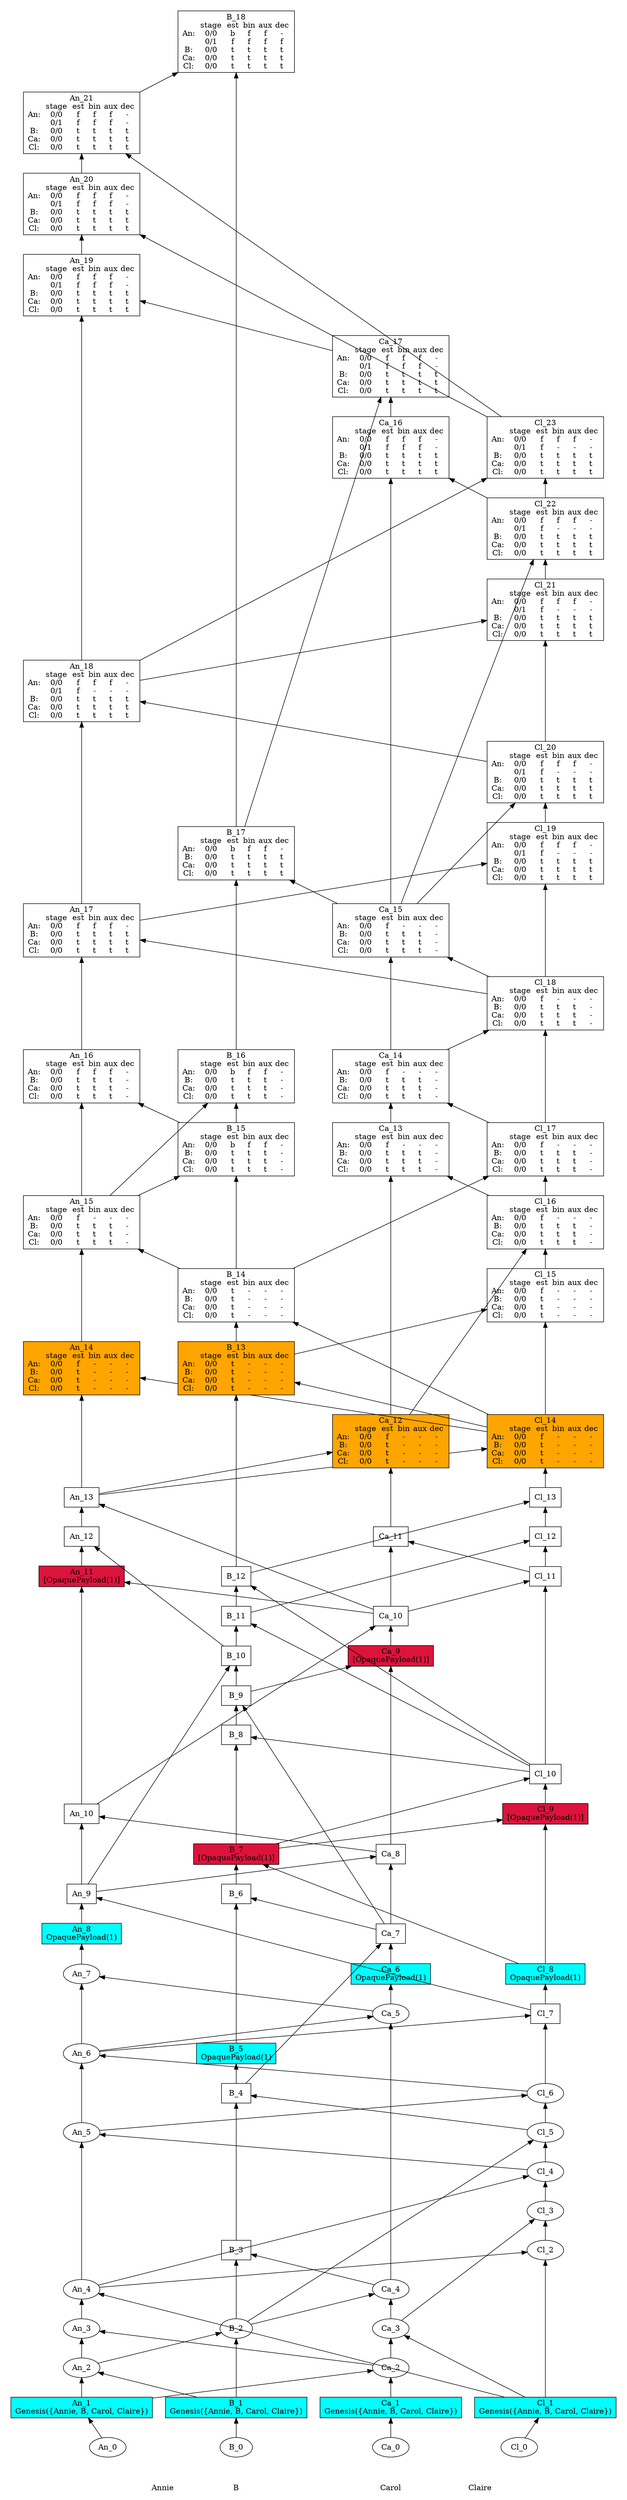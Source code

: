 /// our_id: Annie
/// peer_list: {
///   Annie: PeerState(VOTE|SEND|RECV)
///   B: PeerState(VOTE|SEND|RECV)
///   Carol: PeerState(VOTE|SEND|RECV)
///   Claire: PeerState(VOTE|SEND|RECV)
/// }
digraph GossipGraph {
  splines=false
  rankdir=BT

  style=invis
  subgraph cluster_Annie {
    label="Annie"
    "Annie" [style=invis]
    "Annie" -> "An_0" [style=invis]
    "An_0" -> "An_1" [minlen=1]
    "An_1" -> "An_2" [minlen=1]
    "An_2" -> "An_3" [minlen=1]
    "An_3" -> "An_4" [minlen=1]
    "An_4" -> "An_5" [minlen=4]
    "An_5" -> "An_6" [minlen=2]
    "An_6" -> "An_7" [minlen=2]
    "An_7" -> "An_8" [minlen=1]
    "An_8" -> "An_9" [minlen=1]
    "An_9" -> "An_10" [minlen=2]
    "An_10" -> "An_11" [minlen=6]
    "An_11" -> "An_12" [minlen=1]
    "An_12" -> "An_13" [minlen=1]
    "An_13" -> "An_14" [minlen=2]
    "An_14" -> "An_15" [minlen=2]
    "An_15" -> "An_16" [minlen=2]
    "An_16" -> "An_17" [minlen=2]
    "An_17" -> "An_18" [minlen=3]
    "An_18" -> "An_19" [minlen=5]
    "An_19" -> "An_20" [minlen=1]
    "An_20" -> "An_21" [minlen=1]
  }
  "B_1" -> "An_2" [constraint=false]
  "Ca_2" -> "An_3" [constraint=false]
  "Cl_1" -> "An_4" [constraint=false]
  "Cl_4" -> "An_5" [constraint=false]
  "Cl_6" -> "An_6" [constraint=false]
  "Ca_5" -> "An_7" [constraint=false]
  "Cl_7" -> "An_9" [constraint=false]
  "Ca_8" -> "An_10" [constraint=false]
  "Ca_10" -> "An_11" [constraint=false]
  "B_10" -> "An_12" [constraint=false]
  "Ca_10" -> "An_13" [constraint=false]
  "Cl_14" -> "An_14" [constraint=false]
  "B_14" -> "An_15" [constraint=false]
  "B_15" -> "An_16" [constraint=false]
  "Cl_18" -> "An_17" [constraint=false]
  "Cl_20" -> "An_18" [constraint=false]
  "Ca_17" -> "An_19" [constraint=false]
  "Cl_23" -> "An_20" [constraint=false]
  "Cl_23" -> "An_21" [constraint=false]

  style=invis
  subgraph cluster_B {
    label="B"
    "B" [style=invis]
    "B" -> "B_0" [style=invis]
    "B_0" -> "B_1" [minlen=1]
    "B_1" -> "B_2" [minlen=2]
    "B_2" -> "B_3" [minlen=2]
    "B_3" -> "B_4" [minlen=4]
    "B_4" -> "B_5" [minlen=1]
    "B_5" -> "B_6" [minlen=4]
    "B_6" -> "B_7" [minlen=1]
    "B_7" -> "B_8" [minlen=3]
    "B_8" -> "B_9" [minlen=1]
    "B_9" -> "B_10" [minlen=1]
    "B_10" -> "B_11" [minlen=1]
    "B_11" -> "B_12" [minlen=1]
    "B_12" -> "B_13" [minlen=4]
    "B_13" -> "B_14" [minlen=1]
    "B_14" -> "B_15" [minlen=2]
    "B_15" -> "B_16" [minlen=1]
    "B_16" -> "B_17" [minlen=3]
    "B_17" -> "B_18" [minlen=10]
  }
  "An_2" -> "B_2" [constraint=false]
  "Ca_4" -> "B_3" [constraint=false]
  "Cl_5" -> "B_4" [constraint=false]
  "Ca_7" -> "B_6" [constraint=false]
  "Cl_8" -> "B_7" [constraint=false]
  "Cl_10" -> "B_8" [constraint=false]
  "Ca_7" -> "B_9" [constraint=false]
  "An_9" -> "B_10" [constraint=false]
  "Cl_10" -> "B_11" [constraint=false]
  "Cl_10" -> "B_12" [constraint=false]
  "Cl_14" -> "B_13" [constraint=false]
  "Cl_14" -> "B_14" [constraint=false]
  "An_15" -> "B_15" [constraint=false]
  "An_15" -> "B_16" [constraint=false]
  "Ca_15" -> "B_17" [constraint=false]
  "An_21" -> "B_18" [constraint=false]

  style=invis
  subgraph cluster_Carol {
    label="Carol"
    "Carol" [style=invis]
    "Carol" -> "Ca_0" [style=invis]
    "Ca_0" -> "Ca_1" [minlen=1]
    "Ca_1" -> "Ca_2" [minlen=1]
    "Ca_2" -> "Ca_3" [minlen=1]
    "Ca_3" -> "Ca_4" [minlen=1]
    "Ca_4" -> "Ca_5" [minlen=7]
    "Ca_5" -> "Ca_6" [minlen=1]
    "Ca_6" -> "Ca_7" [minlen=1]
    "Ca_7" -> "Ca_8" [minlen=2]
    "Ca_8" -> "Ca_9" [minlen=5]
    "Ca_9" -> "Ca_10" [minlen=1]
    "Ca_10" -> "Ca_11" [minlen=2]
    "Ca_11" -> "Ca_12" [minlen=2]
    "Ca_12" -> "Ca_13" [minlen=4]
    "Ca_13" -> "Ca_14" [minlen=1]
    "Ca_14" -> "Ca_15" [minlen=2]
    "Ca_15" -> "Ca_16" [minlen=6]
    "Ca_16" -> "Ca_17" [minlen=1]
  }
  "An_1" -> "Ca_2" [constraint=false]
  "Cl_1" -> "Ca_3" [constraint=false]
  "B_2" -> "Ca_4" [constraint=false]
  "An_6" -> "Ca_5" [constraint=false]
  "B_4" -> "Ca_7" [constraint=false]
  "An_9" -> "Ca_8" [constraint=false]
  "B_9" -> "Ca_9" [constraint=false]
  "An_10" -> "Ca_10" [constraint=false]
  "Cl_11" -> "Ca_11" [constraint=false]
  "An_13" -> "Ca_12" [constraint=false]
  "Cl_16" -> "Ca_13" [constraint=false]
  "Cl_17" -> "Ca_14" [constraint=false]
  "Cl_18" -> "Ca_15" [constraint=false]
  "Cl_22" -> "Ca_16" [constraint=false]
  "B_17" -> "Ca_17" [constraint=false]

  style=invis
  subgraph cluster_Claire {
    label="Claire"
    "Claire" [style=invis]
    "Claire" -> "Cl_0" [style=invis]
    "Cl_0" -> "Cl_1" [minlen=1]
    "Cl_1" -> "Cl_2" [minlen=4]
    "Cl_2" -> "Cl_3" [minlen=1]
    "Cl_3" -> "Cl_4" [minlen=1]
    "Cl_4" -> "Cl_5" [minlen=1]
    "Cl_5" -> "Cl_6" [minlen=1]
    "Cl_6" -> "Cl_7" [minlen=2]
    "Cl_7" -> "Cl_8" [minlen=1]
    "Cl_8" -> "Cl_9" [minlen=4]
    "Cl_9" -> "Cl_10" [minlen=1]
    "Cl_10" -> "Cl_11" [minlen=5]
    "Cl_11" -> "Cl_12" [minlen=1]
    "Cl_12" -> "Cl_13" [minlen=1]
    "Cl_13" -> "Cl_14" [minlen=1]
    "Cl_14" -> "Cl_15" [minlen=2]
    "Cl_15" -> "Cl_16" [minlen=1]
    "Cl_16" -> "Cl_17" [minlen=1]
    "Cl_17" -> "Cl_18" [minlen=2]
    "Cl_18" -> "Cl_19" [minlen=2]
    "Cl_19" -> "Cl_20" [minlen=1]
    "Cl_20" -> "Cl_21" [minlen=2]
    "Cl_21" -> "Cl_22" [minlen=1]
    "Cl_22" -> "Cl_23" [minlen=1]
  }
  "An_4" -> "Cl_2" [constraint=false]
  "Ca_3" -> "Cl_3" [constraint=false]
  "An_4" -> "Cl_4" [constraint=false]
  "B_2" -> "Cl_5" [constraint=false]
  "An_5" -> "Cl_6" [constraint=false]
  "An_6" -> "Cl_7" [constraint=false]
  "B_7" -> "Cl_9" [constraint=false]
  "B_7" -> "Cl_10" [constraint=false]
  "Ca_10" -> "Cl_11" [constraint=false]
  "B_11" -> "Cl_12" [constraint=false]
  "B_12" -> "Cl_13" [constraint=false]
  "An_13" -> "Cl_14" [constraint=false]
  "B_13" -> "Cl_15" [constraint=false]
  "Ca_12" -> "Cl_16" [constraint=false]
  "B_14" -> "Cl_17" [constraint=false]
  "Ca_14" -> "Cl_18" [constraint=false]
  "An_17" -> "Cl_19" [constraint=false]
  "Ca_15" -> "Cl_20" [constraint=false]
  "An_18" -> "Cl_21" [constraint=false]
  "Ca_15" -> "Cl_22" [constraint=false]
  "An_18" -> "Cl_23" [constraint=false]

  {
    rank=same
    "Annie" [style=filled, color=white]
    "B" [style=filled, color=white]
    "Carol" [style=filled, color=white]
    "Claire" [style=filled, color=white]
  }
  "Annie" -> "B" -> "Carol" -> "Claire" [style=invis]

/// ===== details of events =====
  "An_0" [fillcolor=white, label=<<table border="0" cellborder="0" cellpadding="0" cellspacing="0">
<tr><td colspan="6">An_0</td></tr>
</table>>]
/// cause: Initial
/// last_ancestors: {Annie: 0}

  "An_1" [style=filled, fillcolor=cyan, shape=rectangle, label=<<table border="0" cellborder="0" cellpadding="0" cellspacing="0">
<tr><td colspan="6">An_1</td></tr>
<tr><td colspan="6">Genesis({Annie, B, Carol, Claire})</td></tr>
</table>>]
/// cause: Observation(Genesis({Annie, B, Carol, Claire}))
/// last_ancestors: {Annie: 1}

  "An_2" [fillcolor=white, label=<<table border="0" cellborder="0" cellpadding="0" cellspacing="0">
<tr><td colspan="6">An_2</td></tr>
</table>>]
/// cause: Request
/// last_ancestors: {Annie: 2, B: 1}

  "An_3" [fillcolor=white, label=<<table border="0" cellborder="0" cellpadding="0" cellspacing="0">
<tr><td colspan="6">An_3</td></tr>
</table>>]
/// cause: Response
/// last_ancestors: {Annie: 3, B: 1, Carol: 2}

  "An_4" [fillcolor=white, label=<<table border="0" cellborder="0" cellpadding="0" cellspacing="0">
<tr><td colspan="6">An_4</td></tr>
</table>>]
/// cause: Request
/// last_ancestors: {Annie: 4, B: 1, Carol: 2, Claire: 1}

  "An_5" [fillcolor=white, label=<<table border="0" cellborder="0" cellpadding="0" cellspacing="0">
<tr><td colspan="6">An_5</td></tr>
</table>>]
/// cause: Response
/// last_ancestors: {Annie: 5, B: 1, Carol: 3, Claire: 4}

  "An_6" [fillcolor=white, label=<<table border="0" cellborder="0" cellpadding="0" cellspacing="0">
<tr><td colspan="6">An_6</td></tr>
</table>>]
/// cause: Response
/// last_ancestors: {Annie: 6, B: 2, Carol: 3, Claire: 6}

  "An_7" [fillcolor=white, label=<<table border="0" cellborder="0" cellpadding="0" cellspacing="0">
<tr><td colspan="6">An_7</td></tr>
</table>>]
/// cause: Response
/// last_ancestors: {Annie: 7, B: 2, Carol: 5, Claire: 6}

  "An_8" [style=filled, fillcolor=cyan, shape=rectangle, label=<<table border="0" cellborder="0" cellpadding="0" cellspacing="0">
<tr><td colspan="6">An_8</td></tr>
<tr><td colspan="6">OpaquePayload(1)</td></tr>
</table>>]
/// cause: Observation(OpaquePayload(1))
/// last_ancestors: {Annie: 8, B: 2, Carol: 5, Claire: 6}

  "An_9" [fillcolor=white, shape=rectangle, label=<<table border="0" cellborder="0" cellpadding="0" cellspacing="0">
<tr><td colspan="6">An_9</td></tr>
</table>>]
/// cause: Response
/// last_ancestors: {Annie: 9, B: 2, Carol: 5, Claire: 7}

  "An_10" [fillcolor=white, shape=rectangle, label=<<table border="0" cellborder="0" cellpadding="0" cellspacing="0">
<tr><td colspan="6">An_10</td></tr>
</table>>]
/// cause: Response
/// last_ancestors: {Annie: 10, B: 4, Carol: 8, Claire: 7}

  "An_11" [style=filled, fillcolor=crimson, shape=rectangle, label=<<table border="0" cellborder="0" cellpadding="0" cellspacing="0">
<tr><td colspan="6">An_11</td></tr>
<tr><td colspan="6">[OpaquePayload(1)]</td></tr></table>>]
/// cause: Response
/// last_ancestors: {Annie: 11, B: 9, Carol: 10, Claire: 10}

  "An_12" [fillcolor=white, shape=rectangle, label=<<table border="0" cellborder="0" cellpadding="0" cellspacing="0">
<tr><td colspan="6">An_12</td></tr>
</table>>]
/// cause: Response
/// last_ancestors: {Annie: 12, B: 10, Carol: 10, Claire: 10}

  "An_13" [fillcolor=white, shape=rectangle, label=<<table border="0" cellborder="0" cellpadding="0" cellspacing="0">
<tr><td colspan="6">An_13</td></tr>
</table>>]
/// cause: Request
/// last_ancestors: {Annie: 13, B: 10, Carol: 10, Claire: 10}

  "An_14" [style=filled, fillcolor=orange, shape=rectangle, label=<<table border="0" cellborder="0" cellpadding="0" cellspacing="0">
<tr><td colspan="6">An_14</td></tr>
<tr><td></td><td width="50">stage</td><td width="30">est</td><td width="30">bin</td><td width="30">aux</td><td width="30">dec</td></tr>
<tr><td>An: </td><td>0/0</td><td>f</td><td>-</td><td>-</td><td>-</td></tr>
<tr><td>B: </td><td>0/0</td><td>t</td><td>-</td><td>-</td><td>-</td></tr>
<tr><td>Ca: </td><td>0/0</td><td>t</td><td>-</td><td>-</td><td>-</td></tr>
<tr><td>Cl: </td><td>0/0</td><td>t</td><td>-</td><td>-</td><td>-</td></tr></table>>]
/// cause: Response
/// last_ancestors: {Annie: 14, B: 12, Carol: 10, Claire: 14}

  "An_15" [fillcolor=white, shape=rectangle, label=<<table border="0" cellborder="0" cellpadding="0" cellspacing="0">
<tr><td colspan="6">An_15</td></tr>
<tr><td></td><td width="50">stage</td><td width="30">est</td><td width="30">bin</td><td width="30">aux</td><td width="30">dec</td></tr>
<tr><td>An: </td><td>0/0</td><td>f</td><td>-</td><td>-</td><td>-</td></tr>
<tr><td>B: </td><td>0/0</td><td>t</td><td>t</td><td>t</td><td>-</td></tr>
<tr><td>Ca: </td><td>0/0</td><td>t</td><td>t</td><td>t</td><td>-</td></tr>
<tr><td>Cl: </td><td>0/0</td><td>t</td><td>t</td><td>t</td><td>-</td></tr></table>>]
/// cause: Request
/// last_ancestors: {Annie: 15, B: 14, Carol: 10, Claire: 14}

  "An_16" [fillcolor=white, shape=rectangle, label=<<table border="0" cellborder="0" cellpadding="0" cellspacing="0">
<tr><td colspan="6">An_16</td></tr>
<tr><td></td><td width="50">stage</td><td width="30">est</td><td width="30">bin</td><td width="30">aux</td><td width="30">dec</td></tr>
<tr><td>An: </td><td>0/0</td><td>f</td><td>f</td><td>f</td><td>-</td></tr>
<tr><td>B: </td><td>0/0</td><td>t</td><td>t</td><td>t</td><td>-</td></tr>
<tr><td>Ca: </td><td>0/0</td><td>t</td><td>t</td><td>t</td><td>-</td></tr>
<tr><td>Cl: </td><td>0/0</td><td>t</td><td>t</td><td>t</td><td>-</td></tr></table>>]
/// cause: Response
/// last_ancestors: {Annie: 16, B: 15, Carol: 10, Claire: 14}

  "An_17" [fillcolor=white, shape=rectangle, label=<<table border="0" cellborder="0" cellpadding="0" cellspacing="0">
<tr><td colspan="6">An_17</td></tr>
<tr><td></td><td width="50">stage</td><td width="30">est</td><td width="30">bin</td><td width="30">aux</td><td width="30">dec</td></tr>
<tr><td>An: </td><td>0/0</td><td>f</td><td>f</td><td>f</td><td>-</td></tr>
<tr><td>B: </td><td>0/0</td><td>t</td><td>t</td><td>t</td><td>t</td></tr>
<tr><td>Ca: </td><td>0/0</td><td>t</td><td>t</td><td>t</td><td>t</td></tr>
<tr><td>Cl: </td><td>0/0</td><td>t</td><td>t</td><td>t</td><td>t</td></tr></table>>]
/// cause: Request
/// last_ancestors: {Annie: 17, B: 15, Carol: 14, Claire: 18}

  "An_18" [fillcolor=white, shape=rectangle, label=<<table border="0" cellborder="0" cellpadding="0" cellspacing="0">
<tr><td colspan="6">An_18</td></tr>
<tr><td></td><td width="50">stage</td><td width="30">est</td><td width="30">bin</td><td width="30">aux</td><td width="30">dec</td></tr>
<tr><td>An: </td><td>0/0</td><td>f</td><td>f</td><td>f</td><td>-</td></tr>
<tr><td>    </td><td>0/1</td><td>f</td><td>-</td><td>-</td><td>-</td></tr>
<tr><td>B: </td><td>0/0</td><td>t</td><td>t</td><td>t</td><td>t</td></tr>
<tr><td>Ca: </td><td>0/0</td><td>t</td><td>t</td><td>t</td><td>t</td></tr>
<tr><td>Cl: </td><td>0/0</td><td>t</td><td>t</td><td>t</td><td>t</td></tr></table>>]
/// cause: Request
/// last_ancestors: {Annie: 18, B: 15, Carol: 15, Claire: 20}

  "An_19" [fillcolor=white, shape=rectangle, label=<<table border="0" cellborder="0" cellpadding="0" cellspacing="0">
<tr><td colspan="6">An_19</td></tr>
<tr><td></td><td width="50">stage</td><td width="30">est</td><td width="30">bin</td><td width="30">aux</td><td width="30">dec</td></tr>
<tr><td>An: </td><td>0/0</td><td>f</td><td>f</td><td>f</td><td>-</td></tr>
<tr><td>    </td><td>0/1</td><td>f</td><td>f</td><td>f</td><td>-</td></tr>
<tr><td>B: </td><td>0/0</td><td>t</td><td>t</td><td>t</td><td>t</td></tr>
<tr><td>Ca: </td><td>0/0</td><td>t</td><td>t</td><td>t</td><td>t</td></tr>
<tr><td>Cl: </td><td>0/0</td><td>t</td><td>t</td><td>t</td><td>t</td></tr></table>>]
/// cause: Request
/// last_ancestors: {Annie: 19, B: 17, Carol: 17, Claire: 22}

  "An_20" [fillcolor=white, shape=rectangle, label=<<table border="0" cellborder="0" cellpadding="0" cellspacing="0">
<tr><td colspan="6">An_20</td></tr>
<tr><td></td><td width="50">stage</td><td width="30">est</td><td width="30">bin</td><td width="30">aux</td><td width="30">dec</td></tr>
<tr><td>An: </td><td>0/0</td><td>f</td><td>f</td><td>f</td><td>-</td></tr>
<tr><td>    </td><td>0/1</td><td>f</td><td>f</td><td>f</td><td>-</td></tr>
<tr><td>B: </td><td>0/0</td><td>t</td><td>t</td><td>t</td><td>t</td></tr>
<tr><td>Ca: </td><td>0/0</td><td>t</td><td>t</td><td>t</td><td>t</td></tr>
<tr><td>Cl: </td><td>0/0</td><td>t</td><td>t</td><td>t</td><td>t</td></tr></table>>]
/// cause: Response
/// last_ancestors: {Annie: 20, B: 17, Carol: 17, Claire: 23}

  "An_21" [fillcolor=white, shape=rectangle, label=<<table border="0" cellborder="0" cellpadding="0" cellspacing="0">
<tr><td colspan="6">An_21</td></tr>
<tr><td></td><td width="50">stage</td><td width="30">est</td><td width="30">bin</td><td width="30">aux</td><td width="30">dec</td></tr>
<tr><td>An: </td><td>0/0</td><td>f</td><td>f</td><td>f</td><td>-</td></tr>
<tr><td>    </td><td>0/1</td><td>f</td><td>f</td><td>f</td><td>-</td></tr>
<tr><td>B: </td><td>0/0</td><td>t</td><td>t</td><td>t</td><td>t</td></tr>
<tr><td>Ca: </td><td>0/0</td><td>t</td><td>t</td><td>t</td><td>t</td></tr>
<tr><td>Cl: </td><td>0/0</td><td>t</td><td>t</td><td>t</td><td>t</td></tr></table>>]
/// cause: Request
/// last_ancestors: {Annie: 21, B: 17, Carol: 17, Claire: 23}

  "B_0" [fillcolor=white, label=<<table border="0" cellborder="0" cellpadding="0" cellspacing="0">
<tr><td colspan="6">B_0</td></tr>
</table>>]
/// cause: Initial
/// last_ancestors: {B: 0}

  "B_1" [style=filled, fillcolor=cyan, shape=rectangle, label=<<table border="0" cellborder="0" cellpadding="0" cellspacing="0">
<tr><td colspan="6">B_1</td></tr>
<tr><td colspan="6">Genesis({Annie, B, Carol, Claire})</td></tr>
</table>>]
/// cause: Observation(Genesis({Annie, B, Carol, Claire}))
/// last_ancestors: {B: 1}

  "B_2" [fillcolor=white, label=<<table border="0" cellborder="0" cellpadding="0" cellspacing="0">
<tr><td colspan="6">B_2</td></tr>
</table>>]
/// cause: Response
/// last_ancestors: {Annie: 2, B: 2}

  "B_3" [fillcolor=white, shape=rectangle, label=<<table border="0" cellborder="0" cellpadding="0" cellspacing="0">
<tr><td colspan="6">B_3</td></tr>
</table>>]
/// cause: Response
/// last_ancestors: {Annie: 2, B: 3, Carol: 4, Claire: 1}

  "B_4" [fillcolor=white, shape=rectangle, label=<<table border="0" cellborder="0" cellpadding="0" cellspacing="0">
<tr><td colspan="6">B_4</td></tr>
</table>>]
/// cause: Response
/// last_ancestors: {Annie: 4, B: 4, Carol: 4, Claire: 5}

  "B_5" [style=filled, fillcolor=cyan, shape=rectangle, label=<<table border="0" cellborder="0" cellpadding="0" cellspacing="0">
<tr><td colspan="6">B_5</td></tr>
<tr><td colspan="6">OpaquePayload(1)</td></tr>
</table>>]
/// cause: Observation(OpaquePayload(1))
/// last_ancestors: {Annie: 4, B: 5, Carol: 4, Claire: 5}

  "B_6" [fillcolor=white, shape=rectangle, label=<<table border="0" cellborder="0" cellpadding="0" cellspacing="0">
<tr><td colspan="6">B_6</td></tr>
</table>>]
/// cause: Response
/// last_ancestors: {Annie: 6, B: 6, Carol: 7, Claire: 6}

  "B_7" [style=filled, fillcolor=crimson, shape=rectangle, label=<<table border="0" cellborder="0" cellpadding="0" cellspacing="0">
<tr><td colspan="6">B_7</td></tr>
<tr><td colspan="6">[OpaquePayload(1)]</td></tr></table>>]
/// cause: Request
/// last_ancestors: {Annie: 6, B: 7, Carol: 7, Claire: 8}

  "B_8" [fillcolor=white, shape=rectangle, label=<<table border="0" cellborder="0" cellpadding="0" cellspacing="0">
<tr><td colspan="6">B_8</td></tr>
</table>>]
/// cause: Response
/// last_ancestors: {Annie: 6, B: 8, Carol: 7, Claire: 10}

  "B_9" [fillcolor=white, shape=rectangle, label=<<table border="0" cellborder="0" cellpadding="0" cellspacing="0">
<tr><td colspan="6">B_9</td></tr>
</table>>]
/// cause: Request
/// last_ancestors: {Annie: 6, B: 9, Carol: 7, Claire: 10}

  "B_10" [fillcolor=white, shape=rectangle, label=<<table border="0" cellborder="0" cellpadding="0" cellspacing="0">
<tr><td colspan="6">B_10</td></tr>
</table>>]
/// cause: Request
/// last_ancestors: {Annie: 9, B: 10, Carol: 7, Claire: 10}

  "B_11" [fillcolor=white, shape=rectangle, label=<<table border="0" cellborder="0" cellpadding="0" cellspacing="0">
<tr><td colspan="6">B_11</td></tr>
</table>>]
/// cause: Request
/// last_ancestors: {Annie: 9, B: 11, Carol: 7, Claire: 10}

  "B_12" [fillcolor=white, shape=rectangle, label=<<table border="0" cellborder="0" cellpadding="0" cellspacing="0">
<tr><td colspan="6">B_12</td></tr>
</table>>]
/// cause: Request
/// last_ancestors: {Annie: 9, B: 12, Carol: 7, Claire: 10}

  "B_13" [style=filled, fillcolor=orange, shape=rectangle, label=<<table border="0" cellborder="0" cellpadding="0" cellspacing="0">
<tr><td colspan="6">B_13</td></tr>
<tr><td></td><td width="50">stage</td><td width="30">est</td><td width="30">bin</td><td width="30">aux</td><td width="30">dec</td></tr>
<tr><td>An: </td><td>0/0</td><td>t</td><td>-</td><td>-</td><td>-</td></tr>
<tr><td>B: </td><td>0/0</td><td>t</td><td>-</td><td>-</td><td>-</td></tr>
<tr><td>Ca: </td><td>0/0</td><td>t</td><td>-</td><td>-</td><td>-</td></tr>
<tr><td>Cl: </td><td>0/0</td><td>t</td><td>-</td><td>-</td><td>-</td></tr></table>>]
/// cause: Request
/// last_ancestors: {Annie: 13, B: 13, Carol: 10, Claire: 14}

  "B_14" [fillcolor=white, shape=rectangle, label=<<table border="0" cellborder="0" cellpadding="0" cellspacing="0">
<tr><td colspan="6">B_14</td></tr>
<tr><td></td><td width="50">stage</td><td width="30">est</td><td width="30">bin</td><td width="30">aux</td><td width="30">dec</td></tr>
<tr><td>An: </td><td>0/0</td><td>t</td><td>-</td><td>-</td><td>-</td></tr>
<tr><td>B: </td><td>0/0</td><td>t</td><td>-</td><td>-</td><td>-</td></tr>
<tr><td>Ca: </td><td>0/0</td><td>t</td><td>-</td><td>-</td><td>-</td></tr>
<tr><td>Cl: </td><td>0/0</td><td>t</td><td>-</td><td>-</td><td>-</td></tr></table>>]
/// cause: Request
/// last_ancestors: {Annie: 13, B: 14, Carol: 10, Claire: 14}

  "B_15" [fillcolor=white, shape=rectangle, label=<<table border="0" cellborder="0" cellpadding="0" cellspacing="0">
<tr><td colspan="6">B_15</td></tr>
<tr><td></td><td width="50">stage</td><td width="30">est</td><td width="30">bin</td><td width="30">aux</td><td width="30">dec</td></tr>
<tr><td>An: </td><td>0/0</td><td>b</td><td>f</td><td>f</td><td>-</td></tr>
<tr><td>B: </td><td>0/0</td><td>t</td><td>t</td><td>t</td><td>-</td></tr>
<tr><td>Ca: </td><td>0/0</td><td>t</td><td>t</td><td>t</td><td>-</td></tr>
<tr><td>Cl: </td><td>0/0</td><td>t</td><td>t</td><td>t</td><td>-</td></tr></table>>]
/// cause: Request
/// last_ancestors: {Annie: 15, B: 15, Carol: 10, Claire: 14}

  "B_16" [fillcolor=white, shape=rectangle, label=<<table border="0" cellborder="0" cellpadding="0" cellspacing="0">
<tr><td colspan="6">B_16</td></tr>
<tr><td></td><td width="50">stage</td><td width="30">est</td><td width="30">bin</td><td width="30">aux</td><td width="30">dec</td></tr>
<tr><td>An: </td><td>0/0</td><td>b</td><td>f</td><td>f</td><td>-</td></tr>
<tr><td>B: </td><td>0/0</td><td>t</td><td>t</td><td>t</td><td>-</td></tr>
<tr><td>Ca: </td><td>0/0</td><td>t</td><td>t</td><td>t</td><td>-</td></tr>
<tr><td>Cl: </td><td>0/0</td><td>t</td><td>t</td><td>t</td><td>-</td></tr></table>>]
/// cause: Response
/// last_ancestors: {Annie: 15, B: 16, Carol: 10, Claire: 14}

  "B_17" [fillcolor=white, shape=rectangle, label=<<table border="0" cellborder="0" cellpadding="0" cellspacing="0">
<tr><td colspan="6">B_17</td></tr>
<tr><td></td><td width="50">stage</td><td width="30">est</td><td width="30">bin</td><td width="30">aux</td><td width="30">dec</td></tr>
<tr><td>An: </td><td>0/0</td><td>b</td><td>f</td><td>f</td><td>-</td></tr>
<tr><td>B: </td><td>0/0</td><td>t</td><td>t</td><td>t</td><td>t</td></tr>
<tr><td>Ca: </td><td>0/0</td><td>t</td><td>t</td><td>t</td><td>t</td></tr>
<tr><td>Cl: </td><td>0/0</td><td>t</td><td>t</td><td>t</td><td>t</td></tr></table>>]
/// cause: Request
/// last_ancestors: {Annie: 15, B: 17, Carol: 15, Claire: 18}

  "B_18" [fillcolor=white, shape=rectangle, label=<<table border="0" cellborder="0" cellpadding="0" cellspacing="0">
<tr><td colspan="6">B_18</td></tr>
<tr><td></td><td width="50">stage</td><td width="30">est</td><td width="30">bin</td><td width="30">aux</td><td width="30">dec</td></tr>
<tr><td>An: </td><td>0/0</td><td>b</td><td>f</td><td>f</td><td>-</td></tr>
<tr><td>    </td><td>0/1</td><td>f</td><td>f</td><td>f</td><td>f</td></tr>
<tr><td>B: </td><td>0/0</td><td>t</td><td>t</td><td>t</td><td>t</td></tr>
<tr><td>Ca: </td><td>0/0</td><td>t</td><td>t</td><td>t</td><td>t</td></tr>
<tr><td>Cl: </td><td>0/0</td><td>t</td><td>t</td><td>t</td><td>t</td></tr></table>>]
/// cause: Request
/// last_ancestors: {Annie: 21, B: 18, Carol: 17, Claire: 23}

  "Ca_0" [fillcolor=white, label=<<table border="0" cellborder="0" cellpadding="0" cellspacing="0">
<tr><td colspan="6">Ca_0</td></tr>
</table>>]
/// cause: Initial
/// last_ancestors: {Carol: 0}

  "Ca_1" [style=filled, fillcolor=cyan, shape=rectangle, label=<<table border="0" cellborder="0" cellpadding="0" cellspacing="0">
<tr><td colspan="6">Ca_1</td></tr>
<tr><td colspan="6">Genesis({Annie, B, Carol, Claire})</td></tr>
</table>>]
/// cause: Observation(Genesis({Annie, B, Carol, Claire}))
/// last_ancestors: {Carol: 1}

  "Ca_2" [fillcolor=white, label=<<table border="0" cellborder="0" cellpadding="0" cellspacing="0">
<tr><td colspan="6">Ca_2</td></tr>
</table>>]
/// cause: Request
/// last_ancestors: {Annie: 1, Carol: 2}

  "Ca_3" [fillcolor=white, label=<<table border="0" cellborder="0" cellpadding="0" cellspacing="0">
<tr><td colspan="6">Ca_3</td></tr>
</table>>]
/// cause: Request
/// last_ancestors: {Annie: 1, Carol: 3, Claire: 1}

  "Ca_4" [fillcolor=white, label=<<table border="0" cellborder="0" cellpadding="0" cellspacing="0">
<tr><td colspan="6">Ca_4</td></tr>
</table>>]
/// cause: Request
/// last_ancestors: {Annie: 2, B: 2, Carol: 4, Claire: 1}

  "Ca_5" [fillcolor=white, label=<<table border="0" cellborder="0" cellpadding="0" cellspacing="0">
<tr><td colspan="6">Ca_5</td></tr>
</table>>]
/// cause: Request
/// last_ancestors: {Annie: 6, B: 2, Carol: 5, Claire: 6}

  "Ca_6" [style=filled, fillcolor=cyan, shape=rectangle, label=<<table border="0" cellborder="0" cellpadding="0" cellspacing="0">
<tr><td colspan="6">Ca_6</td></tr>
<tr><td colspan="6">OpaquePayload(1)</td></tr>
</table>>]
/// cause: Observation(OpaquePayload(1))
/// last_ancestors: {Annie: 6, B: 2, Carol: 6, Claire: 6}

  "Ca_7" [fillcolor=white, shape=rectangle, label=<<table border="0" cellborder="0" cellpadding="0" cellspacing="0">
<tr><td colspan="6">Ca_7</td></tr>
</table>>]
/// cause: Request
/// last_ancestors: {Annie: 6, B: 4, Carol: 7, Claire: 6}

  "Ca_8" [fillcolor=white, shape=rectangle, label=<<table border="0" cellborder="0" cellpadding="0" cellspacing="0">
<tr><td colspan="6">Ca_8</td></tr>
</table>>]
/// cause: Request
/// last_ancestors: {Annie: 9, B: 4, Carol: 8, Claire: 7}

  "Ca_9" [style=filled, fillcolor=crimson, shape=rectangle, label=<<table border="0" cellborder="0" cellpadding="0" cellspacing="0">
<tr><td colspan="6">Ca_9</td></tr>
<tr><td colspan="6">[OpaquePayload(1)]</td></tr></table>>]
/// cause: Response
/// last_ancestors: {Annie: 9, B: 9, Carol: 9, Claire: 10}

  "Ca_10" [fillcolor=white, shape=rectangle, label=<<table border="0" cellborder="0" cellpadding="0" cellspacing="0">
<tr><td colspan="6">Ca_10</td></tr>
</table>>]
/// cause: Request
/// last_ancestors: {Annie: 10, B: 9, Carol: 10, Claire: 10}

  "Ca_11" [fillcolor=white, shape=rectangle, label=<<table border="0" cellborder="0" cellpadding="0" cellspacing="0">
<tr><td colspan="6">Ca_11</td></tr>
</table>>]
/// cause: Response
/// last_ancestors: {Annie: 10, B: 9, Carol: 11, Claire: 11}

  "Ca_12" [style=filled, fillcolor=orange, shape=rectangle, label=<<table border="0" cellborder="0" cellpadding="0" cellspacing="0">
<tr><td colspan="6">Ca_12</td></tr>
<tr><td></td><td width="50">stage</td><td width="30">est</td><td width="30">bin</td><td width="30">aux</td><td width="30">dec</td></tr>
<tr><td>An: </td><td>0/0</td><td>f</td><td>-</td><td>-</td><td>-</td></tr>
<tr><td>B: </td><td>0/0</td><td>t</td><td>-</td><td>-</td><td>-</td></tr>
<tr><td>Ca: </td><td>0/0</td><td>t</td><td>-</td><td>-</td><td>-</td></tr>
<tr><td>Cl: </td><td>0/0</td><td>t</td><td>-</td><td>-</td><td>-</td></tr></table>>]
/// cause: Response
/// last_ancestors: {Annie: 13, B: 10, Carol: 12, Claire: 11}

  "Ca_13" [fillcolor=white, shape=rectangle, label=<<table border="0" cellborder="0" cellpadding="0" cellspacing="0">
<tr><td colspan="6">Ca_13</td></tr>
<tr><td></td><td width="50">stage</td><td width="30">est</td><td width="30">bin</td><td width="30">aux</td><td width="30">dec</td></tr>
<tr><td>An: </td><td>0/0</td><td>f</td><td>-</td><td>-</td><td>-</td></tr>
<tr><td>B: </td><td>0/0</td><td>t</td><td>t</td><td>t</td><td>-</td></tr>
<tr><td>Ca: </td><td>0/0</td><td>t</td><td>t</td><td>t</td><td>-</td></tr>
<tr><td>Cl: </td><td>0/0</td><td>t</td><td>t</td><td>t</td><td>-</td></tr></table>>]
/// cause: Response
/// last_ancestors: {Annie: 13, B: 13, Carol: 13, Claire: 16}

  "Ca_14" [fillcolor=white, shape=rectangle, label=<<table border="0" cellborder="0" cellpadding="0" cellspacing="0">
<tr><td colspan="6">Ca_14</td></tr>
<tr><td></td><td width="50">stage</td><td width="30">est</td><td width="30">bin</td><td width="30">aux</td><td width="30">dec</td></tr>
<tr><td>An: </td><td>0/0</td><td>f</td><td>-</td><td>-</td><td>-</td></tr>
<tr><td>B: </td><td>0/0</td><td>t</td><td>t</td><td>t</td><td>-</td></tr>
<tr><td>Ca: </td><td>0/0</td><td>t</td><td>t</td><td>t</td><td>-</td></tr>
<tr><td>Cl: </td><td>0/0</td><td>t</td><td>t</td><td>t</td><td>-</td></tr></table>>]
/// cause: Request
/// last_ancestors: {Annie: 13, B: 14, Carol: 14, Claire: 17}

  "Ca_15" [fillcolor=white, shape=rectangle, label=<<table border="0" cellborder="0" cellpadding="0" cellspacing="0">
<tr><td colspan="6">Ca_15</td></tr>
<tr><td></td><td width="50">stage</td><td width="30">est</td><td width="30">bin</td><td width="30">aux</td><td width="30">dec</td></tr>
<tr><td>An: </td><td>0/0</td><td>f</td><td>-</td><td>-</td><td>-</td></tr>
<tr><td>B: </td><td>0/0</td><td>t</td><td>t</td><td>t</td><td>-</td></tr>
<tr><td>Ca: </td><td>0/0</td><td>t</td><td>t</td><td>t</td><td>-</td></tr>
<tr><td>Cl: </td><td>0/0</td><td>t</td><td>t</td><td>t</td><td>-</td></tr></table>>]
/// cause: Request
/// last_ancestors: {Annie: 13, B: 14, Carol: 15, Claire: 18}

  "Ca_16" [fillcolor=white, shape=rectangle, label=<<table border="0" cellborder="0" cellpadding="0" cellspacing="0">
<tr><td colspan="6">Ca_16</td></tr>
<tr><td></td><td width="50">stage</td><td width="30">est</td><td width="30">bin</td><td width="30">aux</td><td width="30">dec</td></tr>
<tr><td>An: </td><td>0/0</td><td>f</td><td>f</td><td>f</td><td>-</td></tr>
<tr><td>    </td><td>0/1</td><td>f</td><td>f</td><td>f</td><td>-</td></tr>
<tr><td>B: </td><td>0/0</td><td>t</td><td>t</td><td>t</td><td>t</td></tr>
<tr><td>Ca: </td><td>0/0</td><td>t</td><td>t</td><td>t</td><td>t</td></tr>
<tr><td>Cl: </td><td>0/0</td><td>t</td><td>t</td><td>t</td><td>t</td></tr></table>>]
/// cause: Response
/// last_ancestors: {Annie: 18, B: 15, Carol: 16, Claire: 22}

  "Ca_17" [fillcolor=white, shape=rectangle, label=<<table border="0" cellborder="0" cellpadding="0" cellspacing="0">
<tr><td colspan="6">Ca_17</td></tr>
<tr><td></td><td width="50">stage</td><td width="30">est</td><td width="30">bin</td><td width="30">aux</td><td width="30">dec</td></tr>
<tr><td>An: </td><td>0/0</td><td>f</td><td>f</td><td>f</td><td>-</td></tr>
<tr><td>    </td><td>0/1</td><td>f</td><td>f</td><td>f</td><td>-</td></tr>
<tr><td>B: </td><td>0/0</td><td>t</td><td>t</td><td>t</td><td>t</td></tr>
<tr><td>Ca: </td><td>0/0</td><td>t</td><td>t</td><td>t</td><td>t</td></tr>
<tr><td>Cl: </td><td>0/0</td><td>t</td><td>t</td><td>t</td><td>t</td></tr></table>>]
/// cause: Response
/// last_ancestors: {Annie: 18, B: 17, Carol: 17, Claire: 22}

  "Cl_0" [fillcolor=white, label=<<table border="0" cellborder="0" cellpadding="0" cellspacing="0">
<tr><td colspan="6">Cl_0</td></tr>
</table>>]
/// cause: Initial
/// last_ancestors: {Claire: 0}

  "Cl_1" [style=filled, fillcolor=cyan, shape=rectangle, label=<<table border="0" cellborder="0" cellpadding="0" cellspacing="0">
<tr><td colspan="6">Cl_1</td></tr>
<tr><td colspan="6">Genesis({Annie, B, Carol, Claire})</td></tr>
</table>>]
/// cause: Observation(Genesis({Annie, B, Carol, Claire}))
/// last_ancestors: {Claire: 1}

  "Cl_2" [fillcolor=white, label=<<table border="0" cellborder="0" cellpadding="0" cellspacing="0">
<tr><td colspan="6">Cl_2</td></tr>
</table>>]
/// cause: Response
/// last_ancestors: {Annie: 4, B: 1, Carol: 2, Claire: 2}

  "Cl_3" [fillcolor=white, label=<<table border="0" cellborder="0" cellpadding="0" cellspacing="0">
<tr><td colspan="6">Cl_3</td></tr>
</table>>]
/// cause: Response
/// last_ancestors: {Annie: 4, B: 1, Carol: 3, Claire: 3}

  "Cl_4" [fillcolor=white, label=<<table border="0" cellborder="0" cellpadding="0" cellspacing="0">
<tr><td colspan="6">Cl_4</td></tr>
</table>>]
/// cause: Request
/// last_ancestors: {Annie: 4, B: 1, Carol: 3, Claire: 4}

  "Cl_5" [fillcolor=white, label=<<table border="0" cellborder="0" cellpadding="0" cellspacing="0">
<tr><td colspan="6">Cl_5</td></tr>
</table>>]
/// cause: Request
/// last_ancestors: {Annie: 4, B: 2, Carol: 3, Claire: 5}

  "Cl_6" [fillcolor=white, label=<<table border="0" cellborder="0" cellpadding="0" cellspacing="0">
<tr><td colspan="6">Cl_6</td></tr>
</table>>]
/// cause: Request
/// last_ancestors: {Annie: 5, B: 2, Carol: 3, Claire: 6}

  "Cl_7" [fillcolor=white, shape=rectangle, label=<<table border="0" cellborder="0" cellpadding="0" cellspacing="0">
<tr><td colspan="6">Cl_7</td></tr>
</table>>]
/// cause: Request
/// last_ancestors: {Annie: 6, B: 2, Carol: 3, Claire: 7}

  "Cl_8" [style=filled, fillcolor=cyan, shape=rectangle, label=<<table border="0" cellborder="0" cellpadding="0" cellspacing="0">
<tr><td colspan="6">Cl_8</td></tr>
<tr><td colspan="6">OpaquePayload(1)</td></tr>
</table>>]
/// cause: Observation(OpaquePayload(1))
/// last_ancestors: {Annie: 6, B: 2, Carol: 3, Claire: 8}

  "Cl_9" [style=filled, fillcolor=crimson, shape=rectangle, label=<<table border="0" cellborder="0" cellpadding="0" cellspacing="0">
<tr><td colspan="6">Cl_9</td></tr>
<tr><td colspan="6">[OpaquePayload(1)]</td></tr></table>>]
/// cause: Response
/// last_ancestors: {Annie: 6, B: 7, Carol: 7, Claire: 9}

  "Cl_10" [fillcolor=white, shape=rectangle, label=<<table border="0" cellborder="0" cellpadding="0" cellspacing="0">
<tr><td colspan="6">Cl_10</td></tr>
</table>>]
/// cause: Request
/// last_ancestors: {Annie: 6, B: 7, Carol: 7, Claire: 10}

  "Cl_11" [fillcolor=white, shape=rectangle, label=<<table border="0" cellborder="0" cellpadding="0" cellspacing="0">
<tr><td colspan="6">Cl_11</td></tr>
</table>>]
/// cause: Request
/// last_ancestors: {Annie: 10, B: 9, Carol: 10, Claire: 11}

  "Cl_12" [fillcolor=white, shape=rectangle, label=<<table border="0" cellborder="0" cellpadding="0" cellspacing="0">
<tr><td colspan="6">Cl_12</td></tr>
</table>>]
/// cause: Response
/// last_ancestors: {Annie: 10, B: 11, Carol: 10, Claire: 12}

  "Cl_13" [fillcolor=white, shape=rectangle, label=<<table border="0" cellborder="0" cellpadding="0" cellspacing="0">
<tr><td colspan="6">Cl_13</td></tr>
</table>>]
/// cause: Response
/// last_ancestors: {Annie: 10, B: 12, Carol: 10, Claire: 13}

  "Cl_14" [style=filled, fillcolor=orange, shape=rectangle, label=<<table border="0" cellborder="0" cellpadding="0" cellspacing="0">
<tr><td colspan="6">Cl_14</td></tr>
<tr><td></td><td width="50">stage</td><td width="30">est</td><td width="30">bin</td><td width="30">aux</td><td width="30">dec</td></tr>
<tr><td>An: </td><td>0/0</td><td>f</td><td>-</td><td>-</td><td>-</td></tr>
<tr><td>B: </td><td>0/0</td><td>t</td><td>-</td><td>-</td><td>-</td></tr>
<tr><td>Ca: </td><td>0/0</td><td>t</td><td>-</td><td>-</td><td>-</td></tr>
<tr><td>Cl: </td><td>0/0</td><td>t</td><td>-</td><td>-</td><td>-</td></tr></table>>]
/// cause: Request
/// last_ancestors: {Annie: 13, B: 12, Carol: 10, Claire: 14}

  "Cl_15" [fillcolor=white, shape=rectangle, label=<<table border="0" cellborder="0" cellpadding="0" cellspacing="0">
<tr><td colspan="6">Cl_15</td></tr>
<tr><td></td><td width="50">stage</td><td width="30">est</td><td width="30">bin</td><td width="30">aux</td><td width="30">dec</td></tr>
<tr><td>An: </td><td>0/0</td><td>f</td><td>-</td><td>-</td><td>-</td></tr>
<tr><td>B: </td><td>0/0</td><td>t</td><td>-</td><td>-</td><td>-</td></tr>
<tr><td>Ca: </td><td>0/0</td><td>t</td><td>-</td><td>-</td><td>-</td></tr>
<tr><td>Cl: </td><td>0/0</td><td>t</td><td>-</td><td>-</td><td>-</td></tr></table>>]
/// cause: Response
/// last_ancestors: {Annie: 13, B: 13, Carol: 10, Claire: 15}

  "Cl_16" [fillcolor=white, shape=rectangle, label=<<table border="0" cellborder="0" cellpadding="0" cellspacing="0">
<tr><td colspan="6">Cl_16</td></tr>
<tr><td></td><td width="50">stage</td><td width="30">est</td><td width="30">bin</td><td width="30">aux</td><td width="30">dec</td></tr>
<tr><td>An: </td><td>0/0</td><td>f</td><td>-</td><td>-</td><td>-</td></tr>
<tr><td>B: </td><td>0/0</td><td>t</td><td>t</td><td>t</td><td>-</td></tr>
<tr><td>Ca: </td><td>0/0</td><td>t</td><td>t</td><td>t</td><td>-</td></tr>
<tr><td>Cl: </td><td>0/0</td><td>t</td><td>t</td><td>t</td><td>-</td></tr></table>>]
/// cause: Request
/// last_ancestors: {Annie: 13, B: 13, Carol: 12, Claire: 16}

  "Cl_17" [fillcolor=white, shape=rectangle, label=<<table border="0" cellborder="0" cellpadding="0" cellspacing="0">
<tr><td colspan="6">Cl_17</td></tr>
<tr><td></td><td width="50">stage</td><td width="30">est</td><td width="30">bin</td><td width="30">aux</td><td width="30">dec</td></tr>
<tr><td>An: </td><td>0/0</td><td>f</td><td>-</td><td>-</td><td>-</td></tr>
<tr><td>B: </td><td>0/0</td><td>t</td><td>t</td><td>t</td><td>-</td></tr>
<tr><td>Ca: </td><td>0/0</td><td>t</td><td>t</td><td>t</td><td>-</td></tr>
<tr><td>Cl: </td><td>0/0</td><td>t</td><td>t</td><td>t</td><td>-</td></tr></table>>]
/// cause: Response
/// last_ancestors: {Annie: 13, B: 14, Carol: 12, Claire: 17}

  "Cl_18" [fillcolor=white, shape=rectangle, label=<<table border="0" cellborder="0" cellpadding="0" cellspacing="0">
<tr><td colspan="6">Cl_18</td></tr>
<tr><td></td><td width="50">stage</td><td width="30">est</td><td width="30">bin</td><td width="30">aux</td><td width="30">dec</td></tr>
<tr><td>An: </td><td>0/0</td><td>f</td><td>-</td><td>-</td><td>-</td></tr>
<tr><td>B: </td><td>0/0</td><td>t</td><td>t</td><td>t</td><td>-</td></tr>
<tr><td>Ca: </td><td>0/0</td><td>t</td><td>t</td><td>t</td><td>-</td></tr>
<tr><td>Cl: </td><td>0/0</td><td>t</td><td>t</td><td>t</td><td>-</td></tr></table>>]
/// cause: Response
/// last_ancestors: {Annie: 13, B: 14, Carol: 14, Claire: 18}

  "Cl_19" [fillcolor=white, shape=rectangle, label=<<table border="0" cellborder="0" cellpadding="0" cellspacing="0">
<tr><td colspan="6">Cl_19</td></tr>
<tr><td></td><td width="50">stage</td><td width="30">est</td><td width="30">bin</td><td width="30">aux</td><td width="30">dec</td></tr>
<tr><td>An: </td><td>0/0</td><td>f</td><td>f</td><td>f</td><td>-</td></tr>
<tr><td>    </td><td>0/1</td><td>f</td><td>-</td><td>-</td><td>-</td></tr>
<tr><td>B: </td><td>0/0</td><td>t</td><td>t</td><td>t</td><td>t</td></tr>
<tr><td>Ca: </td><td>0/0</td><td>t</td><td>t</td><td>t</td><td>t</td></tr>
<tr><td>Cl: </td><td>0/0</td><td>t</td><td>t</td><td>t</td><td>t</td></tr></table>>]
/// cause: Response
/// last_ancestors: {Annie: 17, B: 15, Carol: 14, Claire: 19}

  "Cl_20" [fillcolor=white, shape=rectangle, label=<<table border="0" cellborder="0" cellpadding="0" cellspacing="0">
<tr><td colspan="6">Cl_20</td></tr>
<tr><td></td><td width="50">stage</td><td width="30">est</td><td width="30">bin</td><td width="30">aux</td><td width="30">dec</td></tr>
<tr><td>An: </td><td>0/0</td><td>f</td><td>f</td><td>f</td><td>-</td></tr>
<tr><td>    </td><td>0/1</td><td>f</td><td>-</td><td>-</td><td>-</td></tr>
<tr><td>B: </td><td>0/0</td><td>t</td><td>t</td><td>t</td><td>t</td></tr>
<tr><td>Ca: </td><td>0/0</td><td>t</td><td>t</td><td>t</td><td>t</td></tr>
<tr><td>Cl: </td><td>0/0</td><td>t</td><td>t</td><td>t</td><td>t</td></tr></table>>]
/// cause: Response
/// last_ancestors: {Annie: 17, B: 15, Carol: 15, Claire: 20}

  "Cl_21" [fillcolor=white, shape=rectangle, label=<<table border="0" cellborder="0" cellpadding="0" cellspacing="0">
<tr><td colspan="6">Cl_21</td></tr>
<tr><td></td><td width="50">stage</td><td width="30">est</td><td width="30">bin</td><td width="30">aux</td><td width="30">dec</td></tr>
<tr><td>An: </td><td>0/0</td><td>f</td><td>f</td><td>f</td><td>-</td></tr>
<tr><td>    </td><td>0/1</td><td>f</td><td>-</td><td>-</td><td>-</td></tr>
<tr><td>B: </td><td>0/0</td><td>t</td><td>t</td><td>t</td><td>t</td></tr>
<tr><td>Ca: </td><td>0/0</td><td>t</td><td>t</td><td>t</td><td>t</td></tr>
<tr><td>Cl: </td><td>0/0</td><td>t</td><td>t</td><td>t</td><td>t</td></tr></table>>]
/// cause: Response
/// last_ancestors: {Annie: 18, B: 15, Carol: 15, Claire: 21}

  "Cl_22" [fillcolor=white, shape=rectangle, label=<<table border="0" cellborder="0" cellpadding="0" cellspacing="0">
<tr><td colspan="6">Cl_22</td></tr>
<tr><td></td><td width="50">stage</td><td width="30">est</td><td width="30">bin</td><td width="30">aux</td><td width="30">dec</td></tr>
<tr><td>An: </td><td>0/0</td><td>f</td><td>f</td><td>f</td><td>-</td></tr>
<tr><td>    </td><td>0/1</td><td>f</td><td>-</td><td>-</td><td>-</td></tr>
<tr><td>B: </td><td>0/0</td><td>t</td><td>t</td><td>t</td><td>t</td></tr>
<tr><td>Ca: </td><td>0/0</td><td>t</td><td>t</td><td>t</td><td>t</td></tr>
<tr><td>Cl: </td><td>0/0</td><td>t</td><td>t</td><td>t</td><td>t</td></tr></table>>]
/// cause: Request
/// last_ancestors: {Annie: 18, B: 15, Carol: 15, Claire: 22}

  "Cl_23" [fillcolor=white, shape=rectangle, label=<<table border="0" cellborder="0" cellpadding="0" cellspacing="0">
<tr><td colspan="6">Cl_23</td></tr>
<tr><td></td><td width="50">stage</td><td width="30">est</td><td width="30">bin</td><td width="30">aux</td><td width="30">dec</td></tr>
<tr><td>An: </td><td>0/0</td><td>f</td><td>f</td><td>f</td><td>-</td></tr>
<tr><td>    </td><td>0/1</td><td>f</td><td>-</td><td>-</td><td>-</td></tr>
<tr><td>B: </td><td>0/0</td><td>t</td><td>t</td><td>t</td><td>t</td></tr>
<tr><td>Ca: </td><td>0/0</td><td>t</td><td>t</td><td>t</td><td>t</td></tr>
<tr><td>Cl: </td><td>0/0</td><td>t</td><td>t</td><td>t</td><td>t</td></tr></table>>]
/// cause: Request
/// last_ancestors: {Annie: 18, B: 15, Carol: 15, Claire: 23}

}

/// ===== meta-elections =====
/// consensus_history:
/// ece3eaf86a7f7396aed2e4bdd0c67cf7b67df5aabbd5eced04924b154d0f3841

/// round_hashes: {
///   Annie -> [
///     RoundHash { round: 0, latest_block_hash: ece3eaf86a7f7396aed2e4bdd0c67cf7b67df5aabbd5eced04924b154d0f3841 }
///   ]
///   B -> [
///     RoundHash { round: 0, latest_block_hash: ece3eaf86a7f7396aed2e4bdd0c67cf7b67df5aabbd5eced04924b154d0f3841 }
///   ]
///   Carol -> [
///     RoundHash { round: 0, latest_block_hash: ece3eaf86a7f7396aed2e4bdd0c67cf7b67df5aabbd5eced04924b154d0f3841 }
///   ]
///   Claire -> [
///     RoundHash { round: 0, latest_block_hash: ece3eaf86a7f7396aed2e4bdd0c67cf7b67df5aabbd5eced04924b154d0f3841 }
///   ]
/// }
/// interesting_events: {
///   Annie -> ["An_11"]
///   B -> ["B_7"]
///   Carol -> ["Ca_9"]
///   Claire -> ["Cl_9"]
/// }
/// all_voters: {Annie, B, Carol, Claire}
/// unconsensused_events: {"An_8", "B_5", "Ca_6", "Cl_8"}
/// meta_events: {
///   An_8 -> {
///     observees: {}
///     interesting_content: []
///   }
///   An_9 -> {
///     observees: {}
///     interesting_content: []
///   }
///   An_10 -> {
///     observees: {}
///     interesting_content: []
///   }
///   An_11 -> {
///     observees: {}
///     interesting_content: [OpaquePayload(1)]
///   }
///   An_12 -> {
///     observees: {}
///     interesting_content: []
///   }
///   An_13 -> {
///     observees: {}
///     interesting_content: []
///   }
///   An_14 -> {
///     observees: {B, Carol, Claire}
///     interesting_content: []
///     meta_votes: {
///         stage est bin aux dec
///       An: 0/0   f   -   -   - 
///       B: 0/0   t   -   -   - 
///       Ca: 0/0   t   -   -   - 
///       Cl: 0/0   t   -   -   - 
///     }
///   }
///   An_15 -> {
///     observees: {}
///     interesting_content: []
///     meta_votes: {
///         stage est bin aux dec
///       An: 0/0   f   -   -   - 
///       B: 0/0   t   t   t   - 
///       Ca: 0/0   t   t   t   - 
///       Cl: 0/0   t   t   t   - 
///     }
///   }
///   An_16 -> {
///     observees: {}
///     interesting_content: []
///     meta_votes: {
///         stage est bin aux dec
///       An: 0/0   f   f   f   - 
///       B: 0/0   t   t   t   - 
///       Ca: 0/0   t   t   t   - 
///       Cl: 0/0   t   t   t   - 
///     }
///   }
///   An_17 -> {
///     observees: {}
///     interesting_content: []
///     meta_votes: {
///         stage est bin aux dec
///       An: 0/0   f   f   f   - 
///       B: 0/0   t   t   t   t 
///       Ca: 0/0   t   t   t   t 
///       Cl: 0/0   t   t   t   t 
///     }
///   }
///   An_18 -> {
///     observees: {}
///     interesting_content: []
///     meta_votes: {
///         stage est bin aux dec
///       An: 0/0   f   f   f   - 
///           0/1   f   -   -   - 
///       B: 0/0   t   t   t   t 
///       Ca: 0/0   t   t   t   t 
///       Cl: 0/0   t   t   t   t 
///     }
///   }
///   An_19 -> {
///     observees: {}
///     interesting_content: []
///     meta_votes: {
///         stage est bin aux dec
///       An: 0/0   f   f   f   - 
///           0/1   f   f   f   - 
///       B: 0/0   t   t   t   t 
///       Ca: 0/0   t   t   t   t 
///       Cl: 0/0   t   t   t   t 
///     }
///   }
///   An_20 -> {
///     observees: {}
///     interesting_content: []
///     meta_votes: {
///         stage est bin aux dec
///       An: 0/0   f   f   f   - 
///           0/1   f   f   f   - 
///       B: 0/0   t   t   t   t 
///       Ca: 0/0   t   t   t   t 
///       Cl: 0/0   t   t   t   t 
///     }
///   }
///   An_21 -> {
///     observees: {}
///     interesting_content: []
///     meta_votes: {
///         stage est bin aux dec
///       An: 0/0   f   f   f   - 
///           0/1   f   f   f   - 
///       B: 0/0   t   t   t   t 
///       Ca: 0/0   t   t   t   t 
///       Cl: 0/0   t   t   t   t 
///     }
///   }
///   B_3 -> {
///     observees: {}
///     interesting_content: []
///   }
///   B_4 -> {
///     observees: {}
///     interesting_content: []
///   }
///   B_5 -> {
///     observees: {}
///     interesting_content: []
///   }
///   B_6 -> {
///     observees: {}
///     interesting_content: []
///   }
///   B_7 -> {
///     observees: {}
///     interesting_content: [OpaquePayload(1)]
///   }
///   B_8 -> {
///     observees: {}
///     interesting_content: []
///   }
///   B_9 -> {
///     observees: {}
///     interesting_content: []
///   }
///   B_10 -> {
///     observees: {}
///     interesting_content: []
///   }
///   B_11 -> {
///     observees: {}
///     interesting_content: []
///   }
///   B_12 -> {
///     observees: {}
///     interesting_content: []
///   }
///   B_13 -> {
///     observees: {Annie, B, Carol, Claire}
///     interesting_content: []
///     meta_votes: {
///         stage est bin aux dec
///       An: 0/0   t   -   -   - 
///       B: 0/0   t   -   -   - 
///       Ca: 0/0   t   -   -   - 
///       Cl: 0/0   t   -   -   - 
///     }
///   }
///   B_14 -> {
///     observees: {}
///     interesting_content: []
///     meta_votes: {
///         stage est bin aux dec
///       An: 0/0   t   -   -   - 
///       B: 0/0   t   -   -   - 
///       Ca: 0/0   t   -   -   - 
///       Cl: 0/0   t   -   -   - 
///     }
///   }
///   B_15 -> {
///     observees: {}
///     interesting_content: []
///     meta_votes: {
///         stage est bin aux dec
///       An: 0/0   b   f   f   - 
///       B: 0/0   t   t   t   - 
///       Ca: 0/0   t   t   t   - 
///       Cl: 0/0   t   t   t   - 
///     }
///   }
///   B_16 -> {
///     observees: {}
///     interesting_content: []
///     meta_votes: {
///         stage est bin aux dec
///       An: 0/0   b   f   f   - 
///       B: 0/0   t   t   t   - 
///       Ca: 0/0   t   t   t   - 
///       Cl: 0/0   t   t   t   - 
///     }
///   }
///   B_17 -> {
///     observees: {}
///     interesting_content: []
///     meta_votes: {
///         stage est bin aux dec
///       An: 0/0   b   f   f   - 
///       B: 0/0   t   t   t   t 
///       Ca: 0/0   t   t   t   t 
///       Cl: 0/0   t   t   t   t 
///     }
///   }
///   B_18 -> {
///     observees: {}
///     interesting_content: []
///     meta_votes: {
///         stage est bin aux dec
///       An: 0/0   b   f   f   - 
///           0/1   f   f   f   f 
///       B: 0/0   t   t   t   t 
///       Ca: 0/0   t   t   t   t 
///       Cl: 0/0   t   t   t   t 
///     }
///   }
///   Ca_6 -> {
///     observees: {}
///     interesting_content: []
///   }
///   Ca_7 -> {
///     observees: {}
///     interesting_content: []
///   }
///   Ca_8 -> {
///     observees: {}
///     interesting_content: []
///   }
///   Ca_9 -> {
///     observees: {}
///     interesting_content: [OpaquePayload(1)]
///   }
///   Ca_10 -> {
///     observees: {}
///     interesting_content: []
///   }
///   Ca_11 -> {
///     observees: {}
///     interesting_content: []
///   }
///   Ca_12 -> {
///     observees: {B, Carol, Claire}
///     interesting_content: []
///     meta_votes: {
///         stage est bin aux dec
///       An: 0/0   f   -   -   - 
///       B: 0/0   t   -   -   - 
///       Ca: 0/0   t   -   -   - 
///       Cl: 0/0   t   -   -   - 
///     }
///   }
///   Ca_13 -> {
///     observees: {}
///     interesting_content: []
///     meta_votes: {
///         stage est bin aux dec
///       An: 0/0   f   -   -   - 
///       B: 0/0   t   t   t   - 
///       Ca: 0/0   t   t   t   - 
///       Cl: 0/0   t   t   t   - 
///     }
///   }
///   Ca_14 -> {
///     observees: {}
///     interesting_content: []
///     meta_votes: {
///         stage est bin aux dec
///       An: 0/0   f   -   -   - 
///       B: 0/0   t   t   t   - 
///       Ca: 0/0   t   t   t   - 
///       Cl: 0/0   t   t   t   - 
///     }
///   }
///   Ca_15 -> {
///     observees: {}
///     interesting_content: []
///     meta_votes: {
///         stage est bin aux dec
///       An: 0/0   f   -   -   - 
///       B: 0/0   t   t   t   - 
///       Ca: 0/0   t   t   t   - 
///       Cl: 0/0   t   t   t   - 
///     }
///   }
///   Ca_16 -> {
///     observees: {}
///     interesting_content: []
///     meta_votes: {
///         stage est bin aux dec
///       An: 0/0   f   f   f   - 
///           0/1   f   f   f   - 
///       B: 0/0   t   t   t   t 
///       Ca: 0/0   t   t   t   t 
///       Cl: 0/0   t   t   t   t 
///     }
///   }
///   Ca_17 -> {
///     observees: {}
///     interesting_content: []
///     meta_votes: {
///         stage est bin aux dec
///       An: 0/0   f   f   f   - 
///           0/1   f   f   f   - 
///       B: 0/0   t   t   t   t 
///       Ca: 0/0   t   t   t   t 
///       Cl: 0/0   t   t   t   t 
///     }
///   }
///   Cl_7 -> {
///     observees: {}
///     interesting_content: []
///   }
///   Cl_8 -> {
///     observees: {}
///     interesting_content: []
///   }
///   Cl_9 -> {
///     observees: {}
///     interesting_content: [OpaquePayload(1)]
///   }
///   Cl_10 -> {
///     observees: {}
///     interesting_content: []
///   }
///   Cl_11 -> {
///     observees: {}
///     interesting_content: []
///   }
///   Cl_12 -> {
///     observees: {}
///     interesting_content: []
///   }
///   Cl_13 -> {
///     observees: {}
///     interesting_content: []
///   }
///   Cl_14 -> {
///     observees: {B, Carol, Claire}
///     interesting_content: []
///     meta_votes: {
///         stage est bin aux dec
///       An: 0/0   f   -   -   - 
///       B: 0/0   t   -   -   - 
///       Ca: 0/0   t   -   -   - 
///       Cl: 0/0   t   -   -   - 
///     }
///   }
///   Cl_15 -> {
///     observees: {}
///     interesting_content: []
///     meta_votes: {
///         stage est bin aux dec
///       An: 0/0   f   -   -   - 
///       B: 0/0   t   -   -   - 
///       Ca: 0/0   t   -   -   - 
///       Cl: 0/0   t   -   -   - 
///     }
///   }
///   Cl_16 -> {
///     observees: {}
///     interesting_content: []
///     meta_votes: {
///         stage est bin aux dec
///       An: 0/0   f   -   -   - 
///       B: 0/0   t   t   t   - 
///       Ca: 0/0   t   t   t   - 
///       Cl: 0/0   t   t   t   - 
///     }
///   }
///   Cl_17 -> {
///     observees: {}
///     interesting_content: []
///     meta_votes: {
///         stage est bin aux dec
///       An: 0/0   f   -   -   - 
///       B: 0/0   t   t   t   - 
///       Ca: 0/0   t   t   t   - 
///       Cl: 0/0   t   t   t   - 
///     }
///   }
///   Cl_18 -> {
///     observees: {}
///     interesting_content: []
///     meta_votes: {
///         stage est bin aux dec
///       An: 0/0   f   -   -   - 
///       B: 0/0   t   t   t   - 
///       Ca: 0/0   t   t   t   - 
///       Cl: 0/0   t   t   t   - 
///     }
///   }
///   Cl_19 -> {
///     observees: {}
///     interesting_content: []
///     meta_votes: {
///         stage est bin aux dec
///       An: 0/0   f   f   f   - 
///           0/1   f   -   -   - 
///       B: 0/0   t   t   t   t 
///       Ca: 0/0   t   t   t   t 
///       Cl: 0/0   t   t   t   t 
///     }
///   }
///   Cl_20 -> {
///     observees: {}
///     interesting_content: []
///     meta_votes: {
///         stage est bin aux dec
///       An: 0/0   f   f   f   - 
///           0/1   f   -   -   - 
///       B: 0/0   t   t   t   t 
///       Ca: 0/0   t   t   t   t 
///       Cl: 0/0   t   t   t   t 
///     }
///   }
///   Cl_21 -> {
///     observees: {}
///     interesting_content: []
///     meta_votes: {
///         stage est bin aux dec
///       An: 0/0   f   f   f   - 
///           0/1   f   -   -   - 
///       B: 0/0   t   t   t   t 
///       Ca: 0/0   t   t   t   t 
///       Cl: 0/0   t   t   t   t 
///     }
///   }
///   Cl_22 -> {
///     observees: {}
///     interesting_content: []
///     meta_votes: {
///         stage est bin aux dec
///       An: 0/0   f   f   f   - 
///           0/1   f   -   -   - 
///       B: 0/0   t   t   t   t 
///       Ca: 0/0   t   t   t   t 
///       Cl: 0/0   t   t   t   t 
///     }
///   }
///   Cl_23 -> {
///     observees: {}
///     interesting_content: []
///     meta_votes: {
///         stage est bin aux dec
///       An: 0/0   f   f   f   - 
///           0/1   f   -   -   - 
///       B: 0/0   t   t   t   t 
///       Ca: 0/0   t   t   t   t 
///       Cl: 0/0   t   t   t   t 
///     }
///   }
/// }
